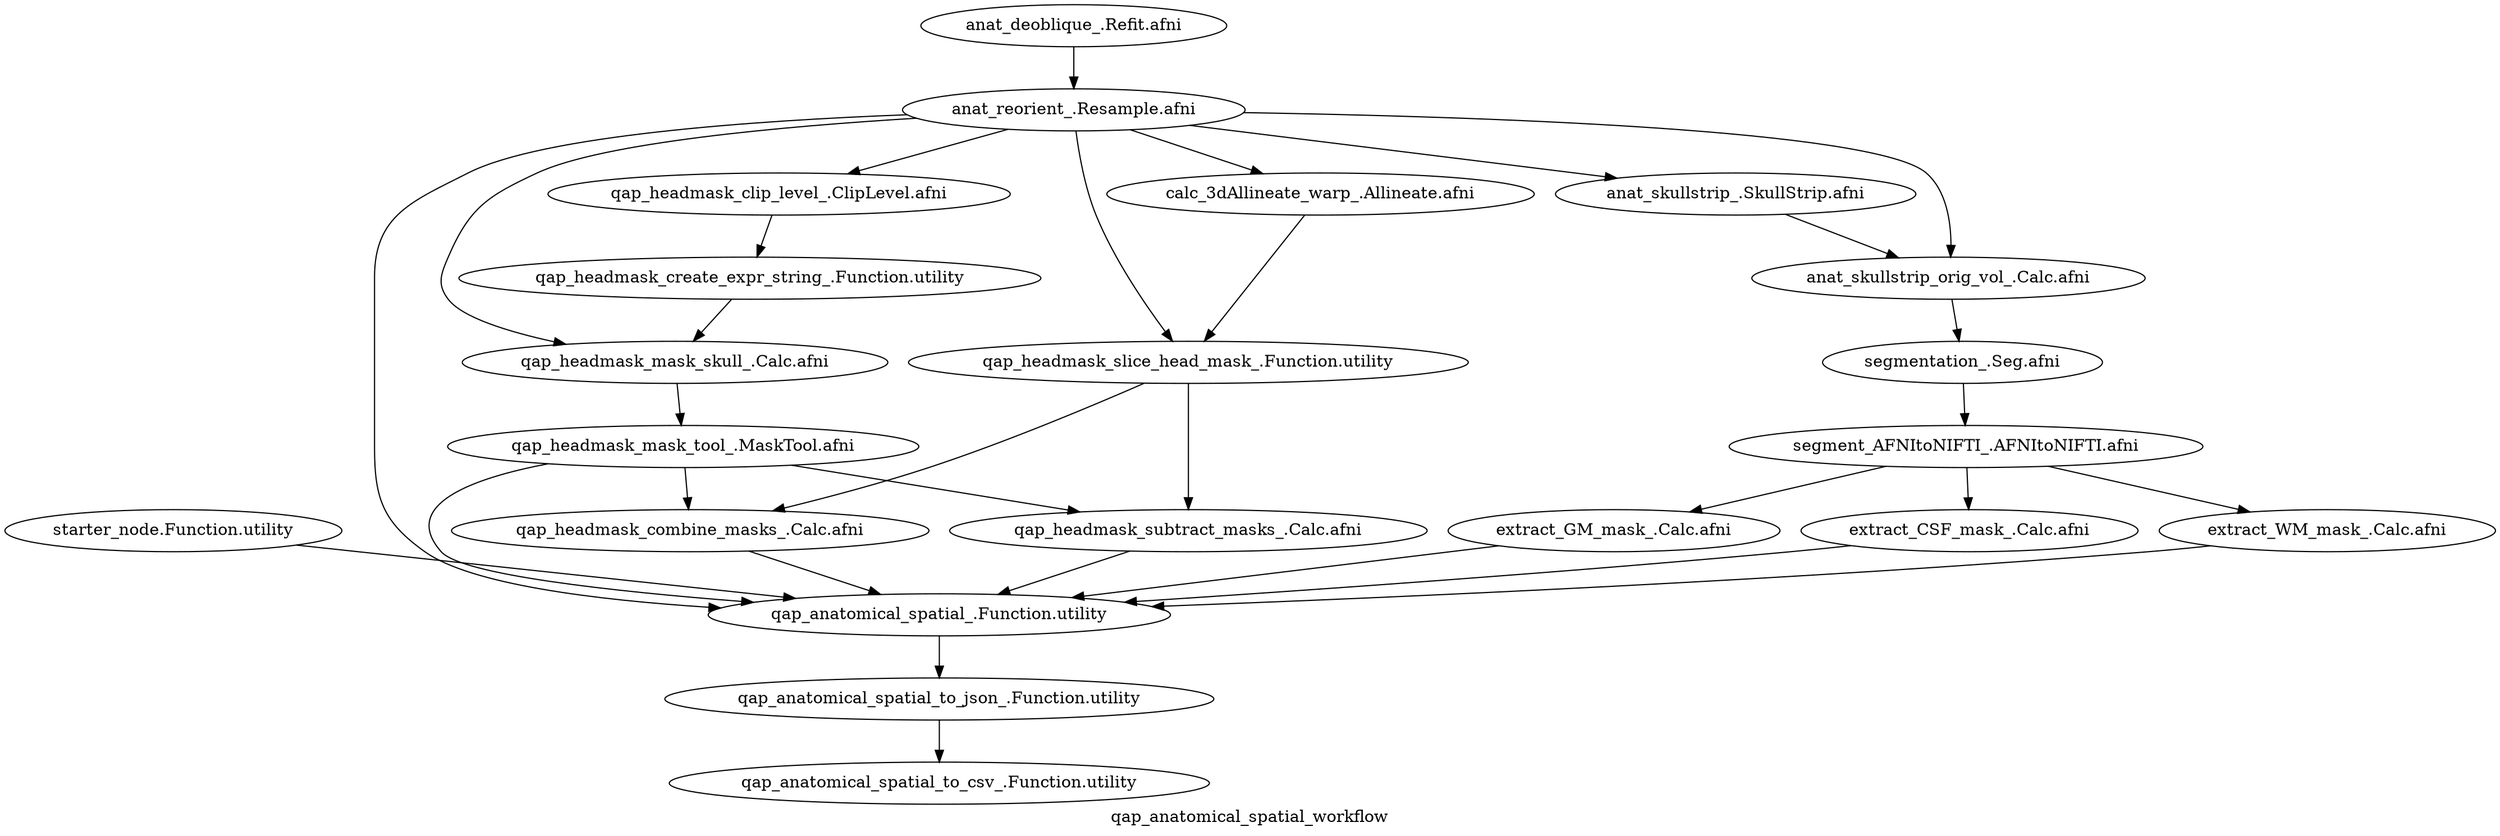 digraph qap_anatomical_spatial_workflow{
  label="qap_anatomical_spatial_workflow";
  qap_anatomical_spatial_workflow_anat_deoblique_[label="anat_deoblique_.Refit.afni"];
  qap_anatomical_spatial_workflow_starter_node[label="starter_node.Function.utility"];
  qap_anatomical_spatial_workflow_anat_reorient_[label="anat_reorient_.Resample.afni"];
  qap_anatomical_spatial_workflow_calc_3dAllineate_warp_[label="calc_3dAllineate_warp_.Allineate.afni"];
  qap_anatomical_spatial_workflow_qap_headmask_clip_level_[label="qap_headmask_clip_level_.ClipLevel.afni"];
  qap_anatomical_spatial_workflow_qap_headmask_create_expr_string_[label="qap_headmask_create_expr_string_.Function.utility"];
  qap_anatomical_spatial_workflow_qap_headmask_mask_skull_[label="qap_headmask_mask_skull_.Calc.afni"];
  qap_anatomical_spatial_workflow_anat_skullstrip_[label="anat_skullstrip_.SkullStrip.afni"];
  qap_anatomical_spatial_workflow_qap_headmask_slice_head_mask_[label="qap_headmask_slice_head_mask_.Function.utility"];
  qap_anatomical_spatial_workflow_qap_headmask_mask_tool_[label="qap_headmask_mask_tool_.MaskTool.afni"];
  qap_anatomical_spatial_workflow_qap_headmask_combine_masks_[label="qap_headmask_combine_masks_.Calc.afni"];
  qap_anatomical_spatial_workflow_anat_skullstrip_orig_vol_[label="anat_skullstrip_orig_vol_.Calc.afni"];
  qap_anatomical_spatial_workflow_segmentation_[label="segmentation_.Seg.afni"];
  qap_anatomical_spatial_workflow_segment_AFNItoNIFTI_[label="segment_AFNItoNIFTI_.AFNItoNIFTI.afni"];
  qap_anatomical_spatial_workflow_extract_GM_mask_[label="extract_GM_mask_.Calc.afni"];
  qap_anatomical_spatial_workflow_extract_CSF_mask_[label="extract_CSF_mask_.Calc.afni"];
  qap_anatomical_spatial_workflow_extract_WM_mask_[label="extract_WM_mask_.Calc.afni"];
  qap_anatomical_spatial_workflow_qap_headmask_subtract_masks_[label="qap_headmask_subtract_masks_.Calc.afni"];
  qap_anatomical_spatial_workflow_qap_anatomical_spatial_[label="qap_anatomical_spatial_.Function.utility"];
  qap_anatomical_spatial_workflow_qap_anatomical_spatial_to_json_[label="qap_anatomical_spatial_to_json_.Function.utility"];
  qap_anatomical_spatial_workflow_qap_anatomical_spatial_to_csv_[label="qap_anatomical_spatial_to_csv_.Function.utility"];
  qap_anatomical_spatial_workflow_anat_deoblique_ -> qap_anatomical_spatial_workflow_anat_reorient_;
  qap_anatomical_spatial_workflow_starter_node -> qap_anatomical_spatial_workflow_qap_anatomical_spatial_;
  qap_anatomical_spatial_workflow_anat_reorient_ -> qap_anatomical_spatial_workflow_anat_skullstrip_orig_vol_;
  qap_anatomical_spatial_workflow_anat_reorient_ -> qap_anatomical_spatial_workflow_qap_headmask_slice_head_mask_;
  qap_anatomical_spatial_workflow_anat_reorient_ -> qap_anatomical_spatial_workflow_qap_anatomical_spatial_;
  qap_anatomical_spatial_workflow_anat_reorient_ -> qap_anatomical_spatial_workflow_calc_3dAllineate_warp_;
  qap_anatomical_spatial_workflow_anat_reorient_ -> qap_anatomical_spatial_workflow_qap_headmask_clip_level_;
  qap_anatomical_spatial_workflow_anat_reorient_ -> qap_anatomical_spatial_workflow_anat_skullstrip_;
  qap_anatomical_spatial_workflow_anat_reorient_ -> qap_anatomical_spatial_workflow_qap_headmask_mask_skull_;
  qap_anatomical_spatial_workflow_calc_3dAllineate_warp_ -> qap_anatomical_spatial_workflow_qap_headmask_slice_head_mask_;
  qap_anatomical_spatial_workflow_qap_headmask_clip_level_ -> qap_anatomical_spatial_workflow_qap_headmask_create_expr_string_;
  qap_anatomical_spatial_workflow_qap_headmask_create_expr_string_ -> qap_anatomical_spatial_workflow_qap_headmask_mask_skull_;
  qap_anatomical_spatial_workflow_qap_headmask_mask_skull_ -> qap_anatomical_spatial_workflow_qap_headmask_mask_tool_;
  qap_anatomical_spatial_workflow_anat_skullstrip_ -> qap_anatomical_spatial_workflow_anat_skullstrip_orig_vol_;
  qap_anatomical_spatial_workflow_qap_headmask_slice_head_mask_ -> qap_anatomical_spatial_workflow_qap_headmask_combine_masks_;
  qap_anatomical_spatial_workflow_qap_headmask_slice_head_mask_ -> qap_anatomical_spatial_workflow_qap_headmask_subtract_masks_;
  qap_anatomical_spatial_workflow_qap_headmask_mask_tool_ -> qap_anatomical_spatial_workflow_qap_headmask_combine_masks_;
  qap_anatomical_spatial_workflow_qap_headmask_mask_tool_ -> qap_anatomical_spatial_workflow_qap_headmask_subtract_masks_;
  qap_anatomical_spatial_workflow_qap_headmask_mask_tool_ -> qap_anatomical_spatial_workflow_qap_anatomical_spatial_;
  qap_anatomical_spatial_workflow_qap_headmask_combine_masks_ -> qap_anatomical_spatial_workflow_qap_anatomical_spatial_;
  qap_anatomical_spatial_workflow_anat_skullstrip_orig_vol_ -> qap_anatomical_spatial_workflow_segmentation_;
  qap_anatomical_spatial_workflow_segmentation_ -> qap_anatomical_spatial_workflow_segment_AFNItoNIFTI_;
  qap_anatomical_spatial_workflow_segment_AFNItoNIFTI_ -> qap_anatomical_spatial_workflow_extract_GM_mask_;
  qap_anatomical_spatial_workflow_segment_AFNItoNIFTI_ -> qap_anatomical_spatial_workflow_extract_CSF_mask_;
  qap_anatomical_spatial_workflow_segment_AFNItoNIFTI_ -> qap_anatomical_spatial_workflow_extract_WM_mask_;
  qap_anatomical_spatial_workflow_extract_GM_mask_ -> qap_anatomical_spatial_workflow_qap_anatomical_spatial_;
  qap_anatomical_spatial_workflow_extract_CSF_mask_ -> qap_anatomical_spatial_workflow_qap_anatomical_spatial_;
  qap_anatomical_spatial_workflow_extract_WM_mask_ -> qap_anatomical_spatial_workflow_qap_anatomical_spatial_;
  qap_anatomical_spatial_workflow_qap_headmask_subtract_masks_ -> qap_anatomical_spatial_workflow_qap_anatomical_spatial_;
  qap_anatomical_spatial_workflow_qap_anatomical_spatial_ -> qap_anatomical_spatial_workflow_qap_anatomical_spatial_to_json_;
  qap_anatomical_spatial_workflow_qap_anatomical_spatial_to_json_ -> qap_anatomical_spatial_workflow_qap_anatomical_spatial_to_csv_;
}